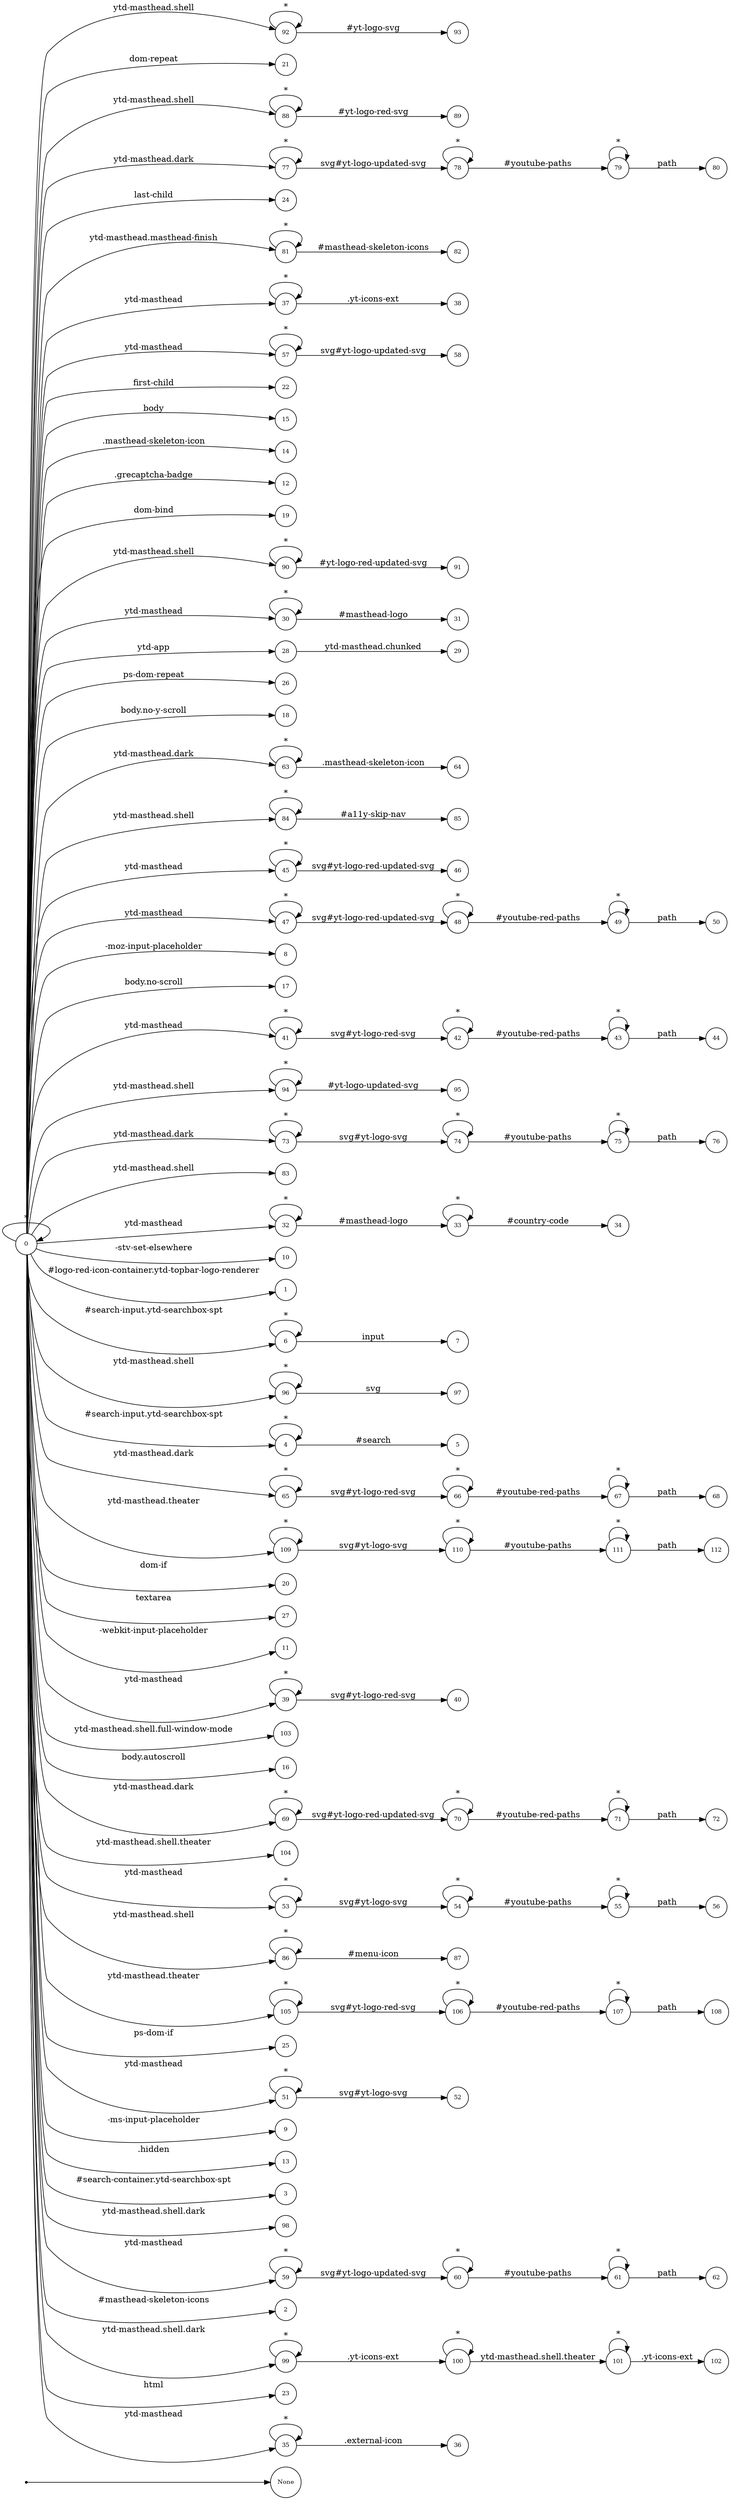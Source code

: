 digraph NFA {
  rankdir=LR;
  node [shape=circle, fontsize=10];
  __start [shape=point, label=""];
  __start -> None;
  42 [label="42"];
  92 [label="92"];
  21 [label="21"];
  60 [label="60"];
  88 [label="88"];
  93 [label="93"];
  110 [label="110"];
  85 [label="85"];
  68 [label="68"];
  77 [label="77"];
  89 [label="89"];
  24 [label="24"];
  81 [label="81"];
  43 [label="43"];
  37 [label="37"];
  48 [label="48"];
  57 [label="57"];
  22 [label="22"];
  80 [label="80"];
  95 [label="95"];
  15 [label="15"];
  0 [label="0"];
  5 [label="5"];
  33 [label="33"];
  14 [label="14"];
  101 [label="101"];
  31 [label="31"];
  12 [label="12"];
  19 [label="19"];
  90 [label="90"];
  30 [label="30"];
  28 [label="28"];
  46 [label="46"];
  70 [label="70"];
  26 [label="26"];
  18 [label="18"];
  63 [label="63"];
  87 [label="87"];
  84 [label="84"];
  36 [label="36"];
  72 [label="72"];
  76 [label="76"];
  45 [label="45"];
  111 [label="111"];
  58 [label="58"];
  47 [label="47"];
  100 [label="100"];
  8 [label="8"];
  17 [label="17"];
  41 [label="41"];
  94 [label="94"];
  55 [label="55"];
  73 [label="73"];
  83 [label="83"];
  52 [label="52"];
  106 [label="106"];
  79 [label="79"];
  32 [label="32"];
  97 [label="97"];
  75 [label="75"];
  10 [label="10"];
  38 [label="38"];
  1 [label="1"];
  64 [label="64"];
  6 [label="6"];
  66 [label="66"];
  96 [label="96"];
  4 [label="4"];
  65 [label="65"];
  29 [label="29"];
  109 [label="109"];
  20 [label="20"];
  112 [label="112"];
  34 [label="34"];
  27 [label="27"];
  40 [label="40"];
  7 [label="7"];
  11 [label="11"];
  39 [label="39"];
  103 [label="103"];
  16 [label="16"];
  91 [label="91"];
  69 [label="69"];
  104 [label="104"];
  44 [label="44"];
  53 [label="53"];
  86 [label="86"];
  105 [label="105"];
  25 [label="25"];
  71 [label="71"];
  108 [label="108"];
  51 [label="51"];
  67 [label="67"];
  82 [label="82"];
  9 [label="9"];
  78 [label="78"];
  102 [label="102"];
  62 [label="62"];
  56 [label="56"];
  13 [label="13"];
  3 [label="3"];
  98 [label="98"];
  59 [label="59"];
  50 [label="50"];
  2 [label="2"];
  99 [label="99"];
  23 [label="23"];
  35 [label="35"];
  49 [label="49"];
  107 [label="107"];
  54 [label="54"];
  74 [label="74"];
  61 [label="61"];
  { node [shape=doublecircle]; 1 2 3 5 7 8 9 10 11 12 13 14 15 16 17 18 19 20 21 22 23 24 25 26 27 29 31 34 36 38 40 44 46 50 52 56 58 62 64 68 72 76 80 82 83 85 87 89 91 93 95 97 98 102 103 104 108 112 }
  0 -> 0 [label="*"];
  0 -> 1 [label="#logo-red-icon-container.ytd-topbar-logo-renderer"];
  0 -> 2 [label="#masthead-skeleton-icons"];
  0 -> 3 [label="#search-container.ytd-searchbox-spt"];
  0 -> 4 [label="#search-input.ytd-searchbox-spt"];
  4 -> 4 [label="*"];
  4 -> 5 [label="#search"];
  0 -> 6 [label="#search-input.ytd-searchbox-spt"];
  6 -> 6 [label="*"];
  6 -> 7 [label="input"];
  0 -> 8 [label="-moz-input-placeholder"];
  0 -> 9 [label="-ms-input-placeholder"];
  0 -> 10 [label="-stv-set-elsewhere"];
  0 -> 11 [label="-webkit-input-placeholder"];
  0 -> 12 [label=".grecaptcha-badge"];
  0 -> 13 [label=".hidden"];
  0 -> 14 [label=".masthead-skeleton-icon"];
  0 -> 15 [label="body"];
  0 -> 16 [label="body.autoscroll"];
  0 -> 17 [label="body.no-scroll"];
  0 -> 18 [label="body.no-y-scroll"];
  0 -> 19 [label="dom-bind"];
  0 -> 20 [label="dom-if"];
  0 -> 21 [label="dom-repeat"];
  0 -> 22 [label="first-child"];
  0 -> 23 [label="html"];
  0 -> 24 [label="last-child"];
  0 -> 25 [label="ps-dom-if"];
  0 -> 26 [label="ps-dom-repeat"];
  0 -> 27 [label="textarea"];
  0 -> 28 [label="ytd-app"];
  28 -> 29 [label="ytd-masthead.chunked"];
  0 -> 30 [label="ytd-masthead"];
  30 -> 30 [label="*"];
  30 -> 31 [label="#masthead-logo"];
  0 -> 32 [label="ytd-masthead"];
  32 -> 32 [label="*"];
  32 -> 33 [label="#masthead-logo"];
  33 -> 33 [label="*"];
  33 -> 34 [label="#country-code"];
  0 -> 35 [label="ytd-masthead"];
  35 -> 35 [label="*"];
  35 -> 36 [label=".external-icon"];
  0 -> 37 [label="ytd-masthead"];
  37 -> 37 [label="*"];
  37 -> 38 [label=".yt-icons-ext"];
  0 -> 39 [label="ytd-masthead"];
  39 -> 39 [label="*"];
  39 -> 40 [label="svg#yt-logo-red-svg"];
  0 -> 41 [label="ytd-masthead"];
  41 -> 41 [label="*"];
  41 -> 42 [label="svg#yt-logo-red-svg"];
  42 -> 42 [label="*"];
  42 -> 43 [label="#youtube-red-paths"];
  43 -> 43 [label="*"];
  43 -> 44 [label="path"];
  0 -> 45 [label="ytd-masthead"];
  45 -> 45 [label="*"];
  45 -> 46 [label="svg#yt-logo-red-updated-svg"];
  0 -> 47 [label="ytd-masthead"];
  47 -> 47 [label="*"];
  47 -> 48 [label="svg#yt-logo-red-updated-svg"];
  48 -> 48 [label="*"];
  48 -> 49 [label="#youtube-red-paths"];
  49 -> 49 [label="*"];
  49 -> 50 [label="path"];
  0 -> 51 [label="ytd-masthead"];
  51 -> 51 [label="*"];
  51 -> 52 [label="svg#yt-logo-svg"];
  0 -> 53 [label="ytd-masthead"];
  53 -> 53 [label="*"];
  53 -> 54 [label="svg#yt-logo-svg"];
  54 -> 54 [label="*"];
  54 -> 55 [label="#youtube-paths"];
  55 -> 55 [label="*"];
  55 -> 56 [label="path"];
  0 -> 57 [label="ytd-masthead"];
  57 -> 57 [label="*"];
  57 -> 58 [label="svg#yt-logo-updated-svg"];
  0 -> 59 [label="ytd-masthead"];
  59 -> 59 [label="*"];
  59 -> 60 [label="svg#yt-logo-updated-svg"];
  60 -> 60 [label="*"];
  60 -> 61 [label="#youtube-paths"];
  61 -> 61 [label="*"];
  61 -> 62 [label="path"];
  0 -> 63 [label="ytd-masthead.dark"];
  63 -> 63 [label="*"];
  63 -> 64 [label=".masthead-skeleton-icon"];
  0 -> 65 [label="ytd-masthead.dark"];
  65 -> 65 [label="*"];
  65 -> 66 [label="svg#yt-logo-red-svg"];
  66 -> 66 [label="*"];
  66 -> 67 [label="#youtube-red-paths"];
  67 -> 67 [label="*"];
  67 -> 68 [label="path"];
  0 -> 69 [label="ytd-masthead.dark"];
  69 -> 69 [label="*"];
  69 -> 70 [label="svg#yt-logo-red-updated-svg"];
  70 -> 70 [label="*"];
  70 -> 71 [label="#youtube-red-paths"];
  71 -> 71 [label="*"];
  71 -> 72 [label="path"];
  0 -> 73 [label="ytd-masthead.dark"];
  73 -> 73 [label="*"];
  73 -> 74 [label="svg#yt-logo-svg"];
  74 -> 74 [label="*"];
  74 -> 75 [label="#youtube-paths"];
  75 -> 75 [label="*"];
  75 -> 76 [label="path"];
  0 -> 77 [label="ytd-masthead.dark"];
  77 -> 77 [label="*"];
  77 -> 78 [label="svg#yt-logo-updated-svg"];
  78 -> 78 [label="*"];
  78 -> 79 [label="#youtube-paths"];
  79 -> 79 [label="*"];
  79 -> 80 [label="path"];
  0 -> 81 [label="ytd-masthead.masthead-finish"];
  81 -> 81 [label="*"];
  81 -> 82 [label="#masthead-skeleton-icons"];
  0 -> 83 [label="ytd-masthead.shell"];
  0 -> 84 [label="ytd-masthead.shell"];
  84 -> 84 [label="*"];
  84 -> 85 [label="#a11y-skip-nav"];
  0 -> 86 [label="ytd-masthead.shell"];
  86 -> 86 [label="*"];
  86 -> 87 [label="#menu-icon"];
  0 -> 88 [label="ytd-masthead.shell"];
  88 -> 88 [label="*"];
  88 -> 89 [label="#yt-logo-red-svg"];
  0 -> 90 [label="ytd-masthead.shell"];
  90 -> 90 [label="*"];
  90 -> 91 [label="#yt-logo-red-updated-svg"];
  0 -> 92 [label="ytd-masthead.shell"];
  92 -> 92 [label="*"];
  92 -> 93 [label="#yt-logo-svg"];
  0 -> 94 [label="ytd-masthead.shell"];
  94 -> 94 [label="*"];
  94 -> 95 [label="#yt-logo-updated-svg"];
  0 -> 96 [label="ytd-masthead.shell"];
  96 -> 96 [label="*"];
  96 -> 97 [label="svg"];
  0 -> 98 [label="ytd-masthead.shell.dark"];
  0 -> 99 [label="ytd-masthead.shell.dark"];
  99 -> 99 [label="*"];
  99 -> 100 [label=".yt-icons-ext"];
  100 -> 100 [label="*"];
  100 -> 101 [label="ytd-masthead.shell.theater"];
  101 -> 101 [label="*"];
  101 -> 102 [label=".yt-icons-ext"];
  0 -> 103 [label="ytd-masthead.shell.full-window-mode"];
  0 -> 104 [label="ytd-masthead.shell.theater"];
  0 -> 105 [label="ytd-masthead.theater"];
  105 -> 105 [label="*"];
  105 -> 106 [label="svg#yt-logo-red-svg"];
  106 -> 106 [label="*"];
  106 -> 107 [label="#youtube-red-paths"];
  107 -> 107 [label="*"];
  107 -> 108 [label="path"];
  0 -> 109 [label="ytd-masthead.theater"];
  109 -> 109 [label="*"];
  109 -> 110 [label="svg#yt-logo-svg"];
  110 -> 110 [label="*"];
  110 -> 111 [label="#youtube-paths"];
  111 -> 111 [label="*"];
  111 -> 112 [label="path"];
}

